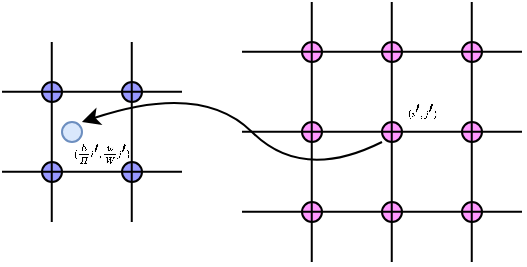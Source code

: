 <mxfile version="20.0.1" type="github">
  <diagram id="v-Ln2yKNqHn4LmFGpvc1" name="Page-1">
    <mxGraphModel dx="328" dy="206" grid="1" gridSize="10" guides="1" tooltips="1" connect="1" arrows="1" fold="1" page="1" pageScale="1" pageWidth="827" pageHeight="1169" math="1" shadow="0">
      <root>
        <mxCell id="0" />
        <mxCell id="1" parent="0" />
        <mxCell id="QKjjUFYbsFrTldGZu0zj-16" value="" style="ellipse;whiteSpace=wrap;html=1;aspect=fixed;fillColor=#9999FF;" vertex="1" parent="1">
          <mxGeometry x="360" y="460" width="10" height="10" as="geometry" />
        </mxCell>
        <mxCell id="QKjjUFYbsFrTldGZu0zj-17" value="" style="ellipse;whiteSpace=wrap;html=1;aspect=fixed;fillColor=#9999FF;" vertex="1" parent="1">
          <mxGeometry x="400" y="460" width="10" height="10" as="geometry" />
        </mxCell>
        <mxCell id="QKjjUFYbsFrTldGZu0zj-18" value="" style="ellipse;whiteSpace=wrap;html=1;aspect=fixed;fillColor=#9999FF;" vertex="1" parent="1">
          <mxGeometry x="400" y="500" width="10" height="10" as="geometry" />
        </mxCell>
        <mxCell id="QKjjUFYbsFrTldGZu0zj-19" value="" style="ellipse;whiteSpace=wrap;html=1;aspect=fixed;fillColor=#9999FF;" vertex="1" parent="1">
          <mxGeometry x="360" y="500" width="10" height="10" as="geometry" />
        </mxCell>
        <mxCell id="QKjjUFYbsFrTldGZu0zj-20" value="" style="ellipse;whiteSpace=wrap;html=1;aspect=fixed;fillColor=#dae8fc;strokeColor=#6c8ebf;" vertex="1" parent="1">
          <mxGeometry x="370" y="480" width="10" height="10" as="geometry" />
        </mxCell>
        <mxCell id="QKjjUFYbsFrTldGZu0zj-21" value="" style="endArrow=none;html=1;rounded=0;" edge="1" parent="1">
          <mxGeometry width="50" height="50" relative="1" as="geometry">
            <mxPoint x="340" y="464.88" as="sourcePoint" />
            <mxPoint x="430" y="464.88" as="targetPoint" />
            <Array as="points">
              <mxPoint x="390" y="464.88" />
            </Array>
          </mxGeometry>
        </mxCell>
        <mxCell id="QKjjUFYbsFrTldGZu0zj-22" value="" style="endArrow=none;html=1;rounded=0;" edge="1" parent="1">
          <mxGeometry width="50" height="50" relative="1" as="geometry">
            <mxPoint x="340" y="504.88" as="sourcePoint" />
            <mxPoint x="430" y="504.88" as="targetPoint" />
            <Array as="points">
              <mxPoint x="390" y="504.88" />
            </Array>
          </mxGeometry>
        </mxCell>
        <mxCell id="QKjjUFYbsFrTldGZu0zj-24" value="" style="endArrow=none;html=1;rounded=0;" edge="1" parent="1">
          <mxGeometry width="50" height="50" relative="1" as="geometry">
            <mxPoint x="364.88" y="530" as="sourcePoint" />
            <mxPoint x="364.88" y="440" as="targetPoint" />
          </mxGeometry>
        </mxCell>
        <mxCell id="QKjjUFYbsFrTldGZu0zj-25" value="" style="endArrow=none;html=1;rounded=0;" edge="1" parent="1">
          <mxGeometry width="50" height="50" relative="1" as="geometry">
            <mxPoint x="404.88" y="530" as="sourcePoint" />
            <mxPoint x="404.88" y="440" as="targetPoint" />
            <Array as="points">
              <mxPoint x="404.88" y="480" />
            </Array>
          </mxGeometry>
        </mxCell>
        <mxCell id="QKjjUFYbsFrTldGZu0zj-28" value="$$(\frac{h}{H} i&#39;, \frac{w}{W} j&#39;)$$" style="text;html=1;strokeColor=none;fillColor=none;align=center;verticalAlign=middle;whiteSpace=wrap;rounded=0;fontSize=4;" vertex="1" parent="1">
          <mxGeometry x="360" y="480" width="60" height="30" as="geometry" />
        </mxCell>
        <mxCell id="QKjjUFYbsFrTldGZu0zj-31" value="" style="ellipse;whiteSpace=wrap;html=1;aspect=fixed;fillColor=#FF99FF;" vertex="1" parent="1">
          <mxGeometry x="490" y="440" width="10" height="10" as="geometry" />
        </mxCell>
        <mxCell id="QKjjUFYbsFrTldGZu0zj-32" value="" style="ellipse;whiteSpace=wrap;html=1;aspect=fixed;fillColor=#FF99FF;" vertex="1" parent="1">
          <mxGeometry x="490" y="480" width="10" height="10" as="geometry" />
        </mxCell>
        <mxCell id="QKjjUFYbsFrTldGZu0zj-33" value="" style="ellipse;whiteSpace=wrap;html=1;aspect=fixed;fillColor=#FF99FF;" vertex="1" parent="1">
          <mxGeometry x="490" y="520" width="10" height="10" as="geometry" />
        </mxCell>
        <mxCell id="QKjjUFYbsFrTldGZu0zj-34" value="" style="ellipse;whiteSpace=wrap;html=1;aspect=fixed;fillColor=#FF99FF;" vertex="1" parent="1">
          <mxGeometry x="530" y="520" width="10" height="10" as="geometry" />
        </mxCell>
        <mxCell id="QKjjUFYbsFrTldGZu0zj-35" value="" style="ellipse;whiteSpace=wrap;html=1;aspect=fixed;fillColor=#FF99FF;" vertex="1" parent="1">
          <mxGeometry x="570" y="520" width="10" height="10" as="geometry" />
        </mxCell>
        <mxCell id="QKjjUFYbsFrTldGZu0zj-36" value="" style="ellipse;whiteSpace=wrap;html=1;aspect=fixed;fillColor=#FF99FF;" vertex="1" parent="1">
          <mxGeometry x="530" y="480" width="10" height="10" as="geometry" />
        </mxCell>
        <mxCell id="QKjjUFYbsFrTldGZu0zj-37" value="" style="ellipse;whiteSpace=wrap;html=1;aspect=fixed;fillColor=#FF99FF;" vertex="1" parent="1">
          <mxGeometry x="570" y="480" width="10" height="10" as="geometry" />
        </mxCell>
        <mxCell id="QKjjUFYbsFrTldGZu0zj-38" value="" style="ellipse;whiteSpace=wrap;html=1;aspect=fixed;fillColor=#FF99FF;" vertex="1" parent="1">
          <mxGeometry x="570" y="440" width="10" height="10" as="geometry" />
        </mxCell>
        <mxCell id="QKjjUFYbsFrTldGZu0zj-39" value="" style="ellipse;whiteSpace=wrap;html=1;aspect=fixed;fillColor=#FF99FF;" vertex="1" parent="1">
          <mxGeometry x="530" y="440" width="10" height="10" as="geometry" />
        </mxCell>
        <mxCell id="QKjjUFYbsFrTldGZu0zj-40" value="" style="endArrow=none;html=1;rounded=0;fontSize=4;" edge="1" parent="1">
          <mxGeometry width="50" height="50" relative="1" as="geometry">
            <mxPoint x="460" y="524.88" as="sourcePoint" />
            <mxPoint x="600" y="524.88" as="targetPoint" />
          </mxGeometry>
        </mxCell>
        <mxCell id="QKjjUFYbsFrTldGZu0zj-41" value="" style="endArrow=none;html=1;rounded=0;fontSize=4;" edge="1" parent="1">
          <mxGeometry width="50" height="50" relative="1" as="geometry">
            <mxPoint x="460" y="484.88" as="sourcePoint" />
            <mxPoint x="600" y="484.88" as="targetPoint" />
          </mxGeometry>
        </mxCell>
        <mxCell id="QKjjUFYbsFrTldGZu0zj-42" value="" style="endArrow=none;html=1;rounded=0;fontSize=4;" edge="1" parent="1">
          <mxGeometry width="50" height="50" relative="1" as="geometry">
            <mxPoint x="460" y="444.88" as="sourcePoint" />
            <mxPoint x="600" y="444.88" as="targetPoint" />
          </mxGeometry>
        </mxCell>
        <mxCell id="QKjjUFYbsFrTldGZu0zj-43" value="" style="endArrow=none;html=1;rounded=0;fontSize=4;" edge="1" parent="1">
          <mxGeometry width="50" height="50" relative="1" as="geometry">
            <mxPoint x="494.88" y="550" as="sourcePoint" />
            <mxPoint x="494.88" y="420" as="targetPoint" />
          </mxGeometry>
        </mxCell>
        <mxCell id="QKjjUFYbsFrTldGZu0zj-44" value="" style="endArrow=none;html=1;rounded=0;fontSize=4;" edge="1" parent="1">
          <mxGeometry width="50" height="50" relative="1" as="geometry">
            <mxPoint x="534.88" y="550" as="sourcePoint" />
            <mxPoint x="534.88" y="420" as="targetPoint" />
          </mxGeometry>
        </mxCell>
        <mxCell id="QKjjUFYbsFrTldGZu0zj-45" value="" style="endArrow=none;html=1;rounded=0;fontSize=4;" edge="1" parent="1">
          <mxGeometry width="50" height="50" relative="1" as="geometry">
            <mxPoint x="574.88" y="550" as="sourcePoint" />
            <mxPoint x="574.88" y="420" as="targetPoint" />
          </mxGeometry>
        </mxCell>
        <mxCell id="QKjjUFYbsFrTldGZu0zj-46" value="$$(i&#39;,j&#39;)$$" style="text;html=1;strokeColor=none;fillColor=none;align=center;verticalAlign=middle;whiteSpace=wrap;rounded=0;fontSize=4;" vertex="1" parent="1">
          <mxGeometry x="520" y="460" width="60" height="30" as="geometry" />
        </mxCell>
        <mxCell id="QKjjUFYbsFrTldGZu0zj-47" value="" style="curved=1;endArrow=classic;html=1;rounded=0;fontSize=4;entryX=0.333;entryY=0;entryDx=0;entryDy=0;entryPerimeter=0;" edge="1" parent="1" target="QKjjUFYbsFrTldGZu0zj-28">
          <mxGeometry width="50" height="50" relative="1" as="geometry">
            <mxPoint x="530" y="490" as="sourcePoint" />
            <mxPoint x="490" y="460" as="targetPoint" />
            <Array as="points">
              <mxPoint x="490" y="510" />
              <mxPoint x="440" y="460" />
            </Array>
          </mxGeometry>
        </mxCell>
      </root>
    </mxGraphModel>
  </diagram>
</mxfile>
